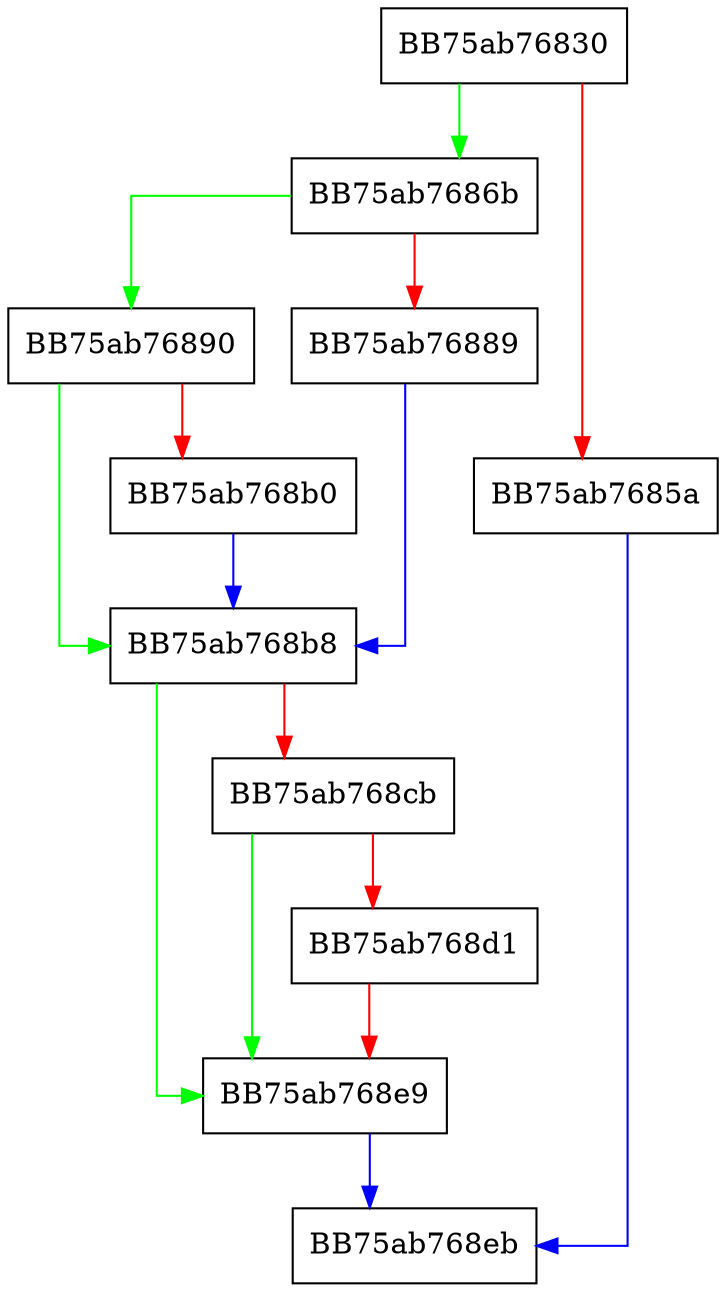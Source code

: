 digraph pfnSetAttribute {
  node [shape="box"];
  graph [splines=ortho];
  BB75ab76830 -> BB75ab7686b [color="green"];
  BB75ab76830 -> BB75ab7685a [color="red"];
  BB75ab7685a -> BB75ab768eb [color="blue"];
  BB75ab7686b -> BB75ab76890 [color="green"];
  BB75ab7686b -> BB75ab76889 [color="red"];
  BB75ab76889 -> BB75ab768b8 [color="blue"];
  BB75ab76890 -> BB75ab768b8 [color="green"];
  BB75ab76890 -> BB75ab768b0 [color="red"];
  BB75ab768b0 -> BB75ab768b8 [color="blue"];
  BB75ab768b8 -> BB75ab768e9 [color="green"];
  BB75ab768b8 -> BB75ab768cb [color="red"];
  BB75ab768cb -> BB75ab768e9 [color="green"];
  BB75ab768cb -> BB75ab768d1 [color="red"];
  BB75ab768d1 -> BB75ab768e9 [color="red"];
  BB75ab768e9 -> BB75ab768eb [color="blue"];
}